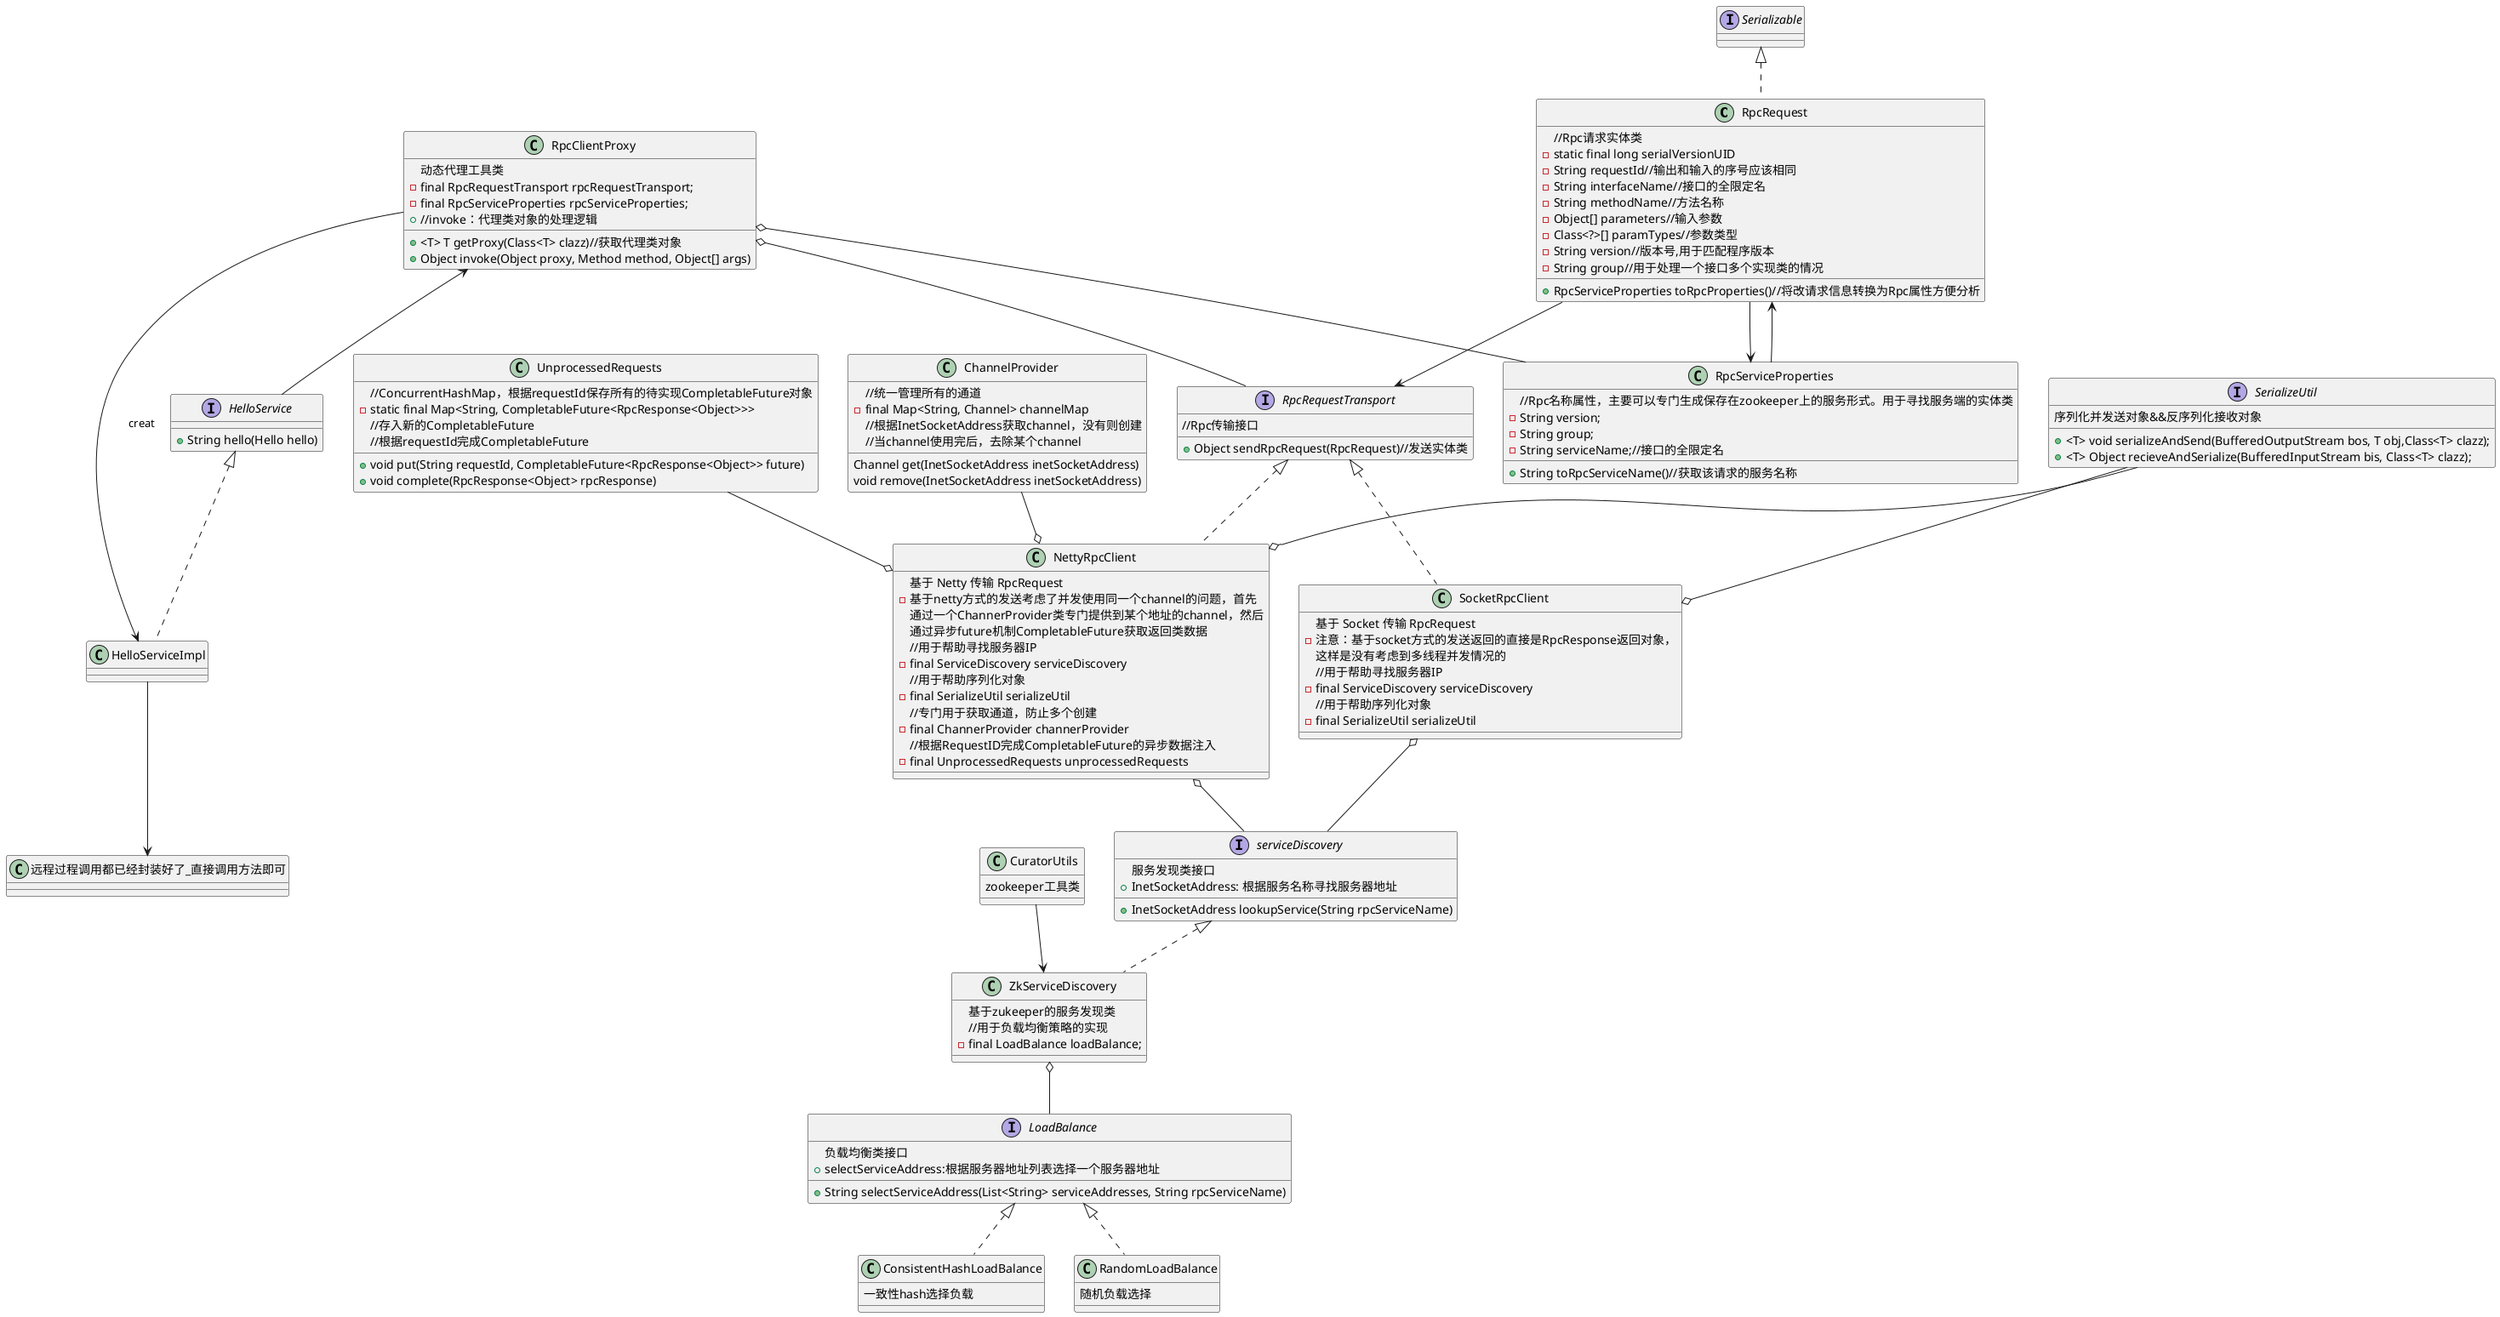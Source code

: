 @startuml
'https://plantuml.com/class-diagram

'abstract class AbstractList
'abstract AbstractCollection
'interface List
'interface Collection
'
'List <|-- AbstractList
'Collection <|-- AbstractCollection
'
'Collection <|- List
'AbstractCollection <|- AbstractList
'AbstractList <|-- ArrayList
'
'class ArrayList {
'Object[] elementData
'size()
'}
'
'enum TimeUnit {
'DAYS
'HOURS
'MINUTES
'}

class RpcRequest implements Serializable{
    //Rpc请求实体类
    - static final long serialVersionUID
    - String requestId//输出和输入的序号应该相同
    - String interfaceName//接口的全限定名
    - String methodName//方法名称
    - Object[] parameters//输入参数
    - Class<?>[] paramTypes//参数类型
    - String version//版本号,用于匹配程序版本
    - String group//用于处理一个接口多个实现类的情况
    + RpcServiceProperties toRpcProperties()//将改请求信息转换为Rpc属性方便分析
}
RpcRequest --> RpcServiceProperties
RpcServiceProperties --> RpcRequest
class RpcServiceProperties {
    //Rpc名称属性，主要可以专门生成保存在zookeeper上的服务形式。用于寻找服务端的实体类
    - String version;
    - String group;
    - String serviceName;//接口的全限定名
    + String toRpcServiceName()//获取该请求的服务名称
}


RpcRequest --> RpcRequestTransport
interface RpcRequestTransport{
    //Rpc传输接口
    + Object sendRpcRequest(RpcRequest)//发送实体类
}

class SocketRpcClient implements RpcRequestTransport {
 基于 Socket 传输 RpcRequest
 - 注意：基于socket方式的发送返回的直接是RpcResponse返回对象，
    这样是没有考虑到多线程并发情况的
    //用于帮助寻找服务器IP
    - final ServiceDiscovery serviceDiscovery
    //用于帮助序列化对象
    - final SerializeUtil serializeUtil
}

class NettyRpcClient implements RpcRequestTransport {
 基于 Netty 传输 RpcRequest
 - 基于netty方式的发送考虑了并发使用同一个channel的问题，首先
   通过一个ChannerProvider类专门提供到某个地址的channel，然后
   通过异步future机制CompletableFuture获取返回类数据
    //用于帮助寻找服务器IP
    - final ServiceDiscovery serviceDiscovery
    //用于帮助序列化对象
    - final SerializeUtil serializeUtil
    //专门用于获取通道，防止多个创建
    - final ChannerProvider channerProvider
    //根据RequestID完成CompletableFuture的异步数据注入
    - final UnprocessedRequests unprocessedRequests
}

UnprocessedRequests --o NettyRpcClient
class UnprocessedRequests {
    //ConcurrentHashMap，根据requestId保存所有的待实现CompletableFuture对象
    - static final Map<String, CompletableFuture<RpcResponse<Object>>>
    //存入新的CompletableFuture
    + void put(String requestId, CompletableFuture<RpcResponse<Object>> future)
    //根据requestId完成CompletableFuture
    + void complete(RpcResponse<Object> rpcResponse)
}

ChannelProvider --o NettyRpcClient
class ChannelProvider {
    //统一管理所有的通道
    - final Map<String, Channel> channelMap
    //根据InetSocketAddress获取channel，没有则创建
    Channel get(InetSocketAddress inetSocketAddress)
    //当channel使用完后，去除某个channel
    void remove(InetSocketAddress inetSocketAddress)
}

SerializeUtil --o SocketRpcClient
SerializeUtil --o NettyRpcClient
interface SerializeUtil {
    序列化并发送对象&&反序列化接收对象
    + <T> void serializeAndSend(BufferedOutputStream bos, T obj,Class<T> clazz);
    + <T> Object recieveAndSerialize(BufferedInputStream bis, Class<T> clazz);
}

SocketRpcClient o-- serviceDiscovery
NettyRpcClient o-- serviceDiscovery
interface serviceDiscovery{
    服务发现类接口
    + InetSocketAddress lookupService(String rpcServiceName)
    + InetSocketAddress: 根据服务名称寻找服务器地址
}

class ZkServiceDiscovery implements serviceDiscovery {
    基于zukeeper的服务发现类
    //用于负载均衡策略的实现
    - final LoadBalance loadBalance;
}

class CuratorUtils {
    zookeeper工具类
}

CuratorUtils --> ZkServiceDiscovery
ZkServiceDiscovery o-- LoadBalance
interface LoadBalance{
    负载均衡类接口
    + selectServiceAddress:根据服务器地址列表选择一个服务器地址
    + String selectServiceAddress(List<String> serviceAddresses, String rpcServiceName)
}

class ConsistentHashLoadBalance implements LoadBalance{
    一致性hash选择负载
}

class RandomLoadBalance implements LoadBalance{
    随机负载选择
}
RpcClientProxy o-- RpcRequestTransport
RpcClientProxy o-- RpcServiceProperties

class RpcClientProxy{
    动态代理工具类
    - final RpcRequestTransport rpcRequestTransport;
    -final RpcServiceProperties rpcServiceProperties;
    + <T> T getProxy(Class<T> clazz)//获取代理类对象
    + //invoke：代理类对象的处理逻辑
    + Object invoke(Object proxy, Method method, Object[] args)
}

interface HelloService {
  + String hello(Hello hello)
}
RpcClientProxy <-- HelloService

RpcClientProxy --> HelloServiceImpl:creat

HelloServiceImpl -->远程过程调用都已经封装好了_直接调用方法即可
class HelloServiceImpl implements HelloService {
}
@enduml
